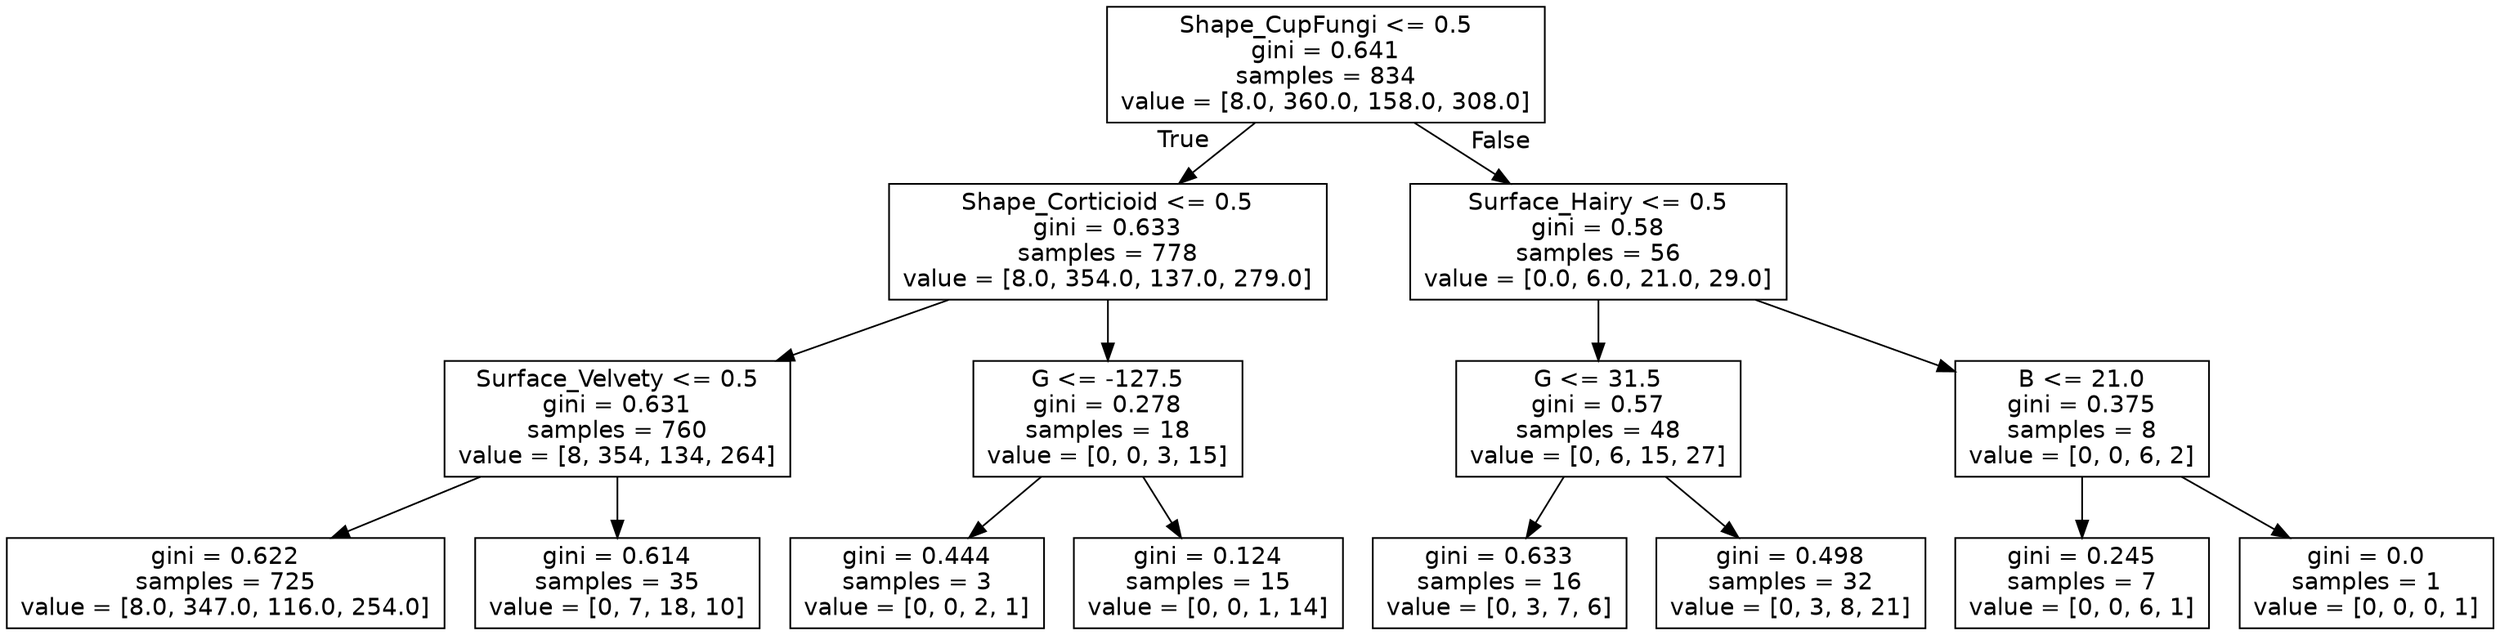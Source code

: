 digraph Tree {
node [shape=box, fontname="helvetica"] ;
edge [fontname="helvetica"] ;
0 [label="Shape_CupFungi <= 0.5\ngini = 0.641\nsamples = 834\nvalue = [8.0, 360.0, 158.0, 308.0]"] ;
1 [label="Shape_Corticioid <= 0.5\ngini = 0.633\nsamples = 778\nvalue = [8.0, 354.0, 137.0, 279.0]"] ;
0 -> 1 [labeldistance=2.5, labelangle=45, headlabel="True"] ;
2 [label="Surface_Velvety <= 0.5\ngini = 0.631\nsamples = 760\nvalue = [8, 354, 134, 264]"] ;
1 -> 2 ;
3 [label="gini = 0.622\nsamples = 725\nvalue = [8.0, 347.0, 116.0, 254.0]"] ;
2 -> 3 ;
4 [label="gini = 0.614\nsamples = 35\nvalue = [0, 7, 18, 10]"] ;
2 -> 4 ;
5 [label="G <= -127.5\ngini = 0.278\nsamples = 18\nvalue = [0, 0, 3, 15]"] ;
1 -> 5 ;
6 [label="gini = 0.444\nsamples = 3\nvalue = [0, 0, 2, 1]"] ;
5 -> 6 ;
7 [label="gini = 0.124\nsamples = 15\nvalue = [0, 0, 1, 14]"] ;
5 -> 7 ;
8 [label="Surface_Hairy <= 0.5\ngini = 0.58\nsamples = 56\nvalue = [0.0, 6.0, 21.0, 29.0]"] ;
0 -> 8 [labeldistance=2.5, labelangle=-45, headlabel="False"] ;
9 [label="G <= 31.5\ngini = 0.57\nsamples = 48\nvalue = [0, 6, 15, 27]"] ;
8 -> 9 ;
10 [label="gini = 0.633\nsamples = 16\nvalue = [0, 3, 7, 6]"] ;
9 -> 10 ;
11 [label="gini = 0.498\nsamples = 32\nvalue = [0, 3, 8, 21]"] ;
9 -> 11 ;
12 [label="B <= 21.0\ngini = 0.375\nsamples = 8\nvalue = [0, 0, 6, 2]"] ;
8 -> 12 ;
13 [label="gini = 0.245\nsamples = 7\nvalue = [0, 0, 6, 1]"] ;
12 -> 13 ;
14 [label="gini = 0.0\nsamples = 1\nvalue = [0, 0, 0, 1]"] ;
12 -> 14 ;
}